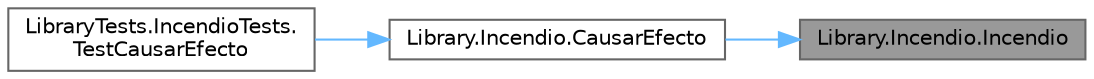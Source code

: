 digraph "Library.Incendio.Incendio"
{
 // INTERACTIVE_SVG=YES
 // LATEX_PDF_SIZE
  bgcolor="transparent";
  edge [fontname=Helvetica,fontsize=10,labelfontname=Helvetica,labelfontsize=10];
  node [fontname=Helvetica,fontsize=10,shape=box,height=0.2,width=0.4];
  rankdir="RL";
  Node1 [id="Node000001",label="Library.Incendio.Incendio",height=0.2,width=0.4,color="gray40", fillcolor="grey60", style="filled", fontcolor="black",tooltip="Inicializa una nueva instancia de la clase Incendio."];
  Node1 -> Node2 [id="edge1_Node000001_Node000002",dir="back",color="steelblue1",style="solid",tooltip=" "];
  Node2 [id="Node000002",label="Library.Incendio.CausarEfecto",height=0.2,width=0.4,color="grey40", fillcolor="white", style="filled",URL="$classLibrary_1_1Incendio.html#ae6740b5e76908283611b23e98ac4764c",tooltip="Causa el efecto \"Quemar\" en el Pokémon ingresado."];
  Node2 -> Node3 [id="edge2_Node000002_Node000003",dir="back",color="steelblue1",style="solid",tooltip=" "];
  Node3 [id="Node000003",label="LibraryTests.IncendioTests.\lTestCausarEfecto",height=0.2,width=0.4,color="grey40", fillcolor="white", style="filled",URL="$classLibraryTests_1_1IncendioTests.html#a60976f3a96e70d44b238a9ac66c80f60",tooltip="Este test comprueba que este ataque ocasione el efecto \"Quemar\" correctamente."];
}
